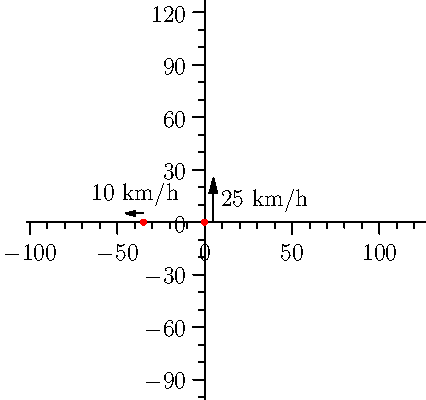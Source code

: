 import graph;
size(0,200);

dot((125,125),white);
dot((-100,-100),white);

xaxis(RightTicks);
yaxis(LeftTicks);

dot((0,0),red);
dot((-35,0),red);

draw("$10$ km/h",(-35,5)--(-45,5),Arrow);
draw("$25$ km/h",(5,0)--(5,25),Arrow);
